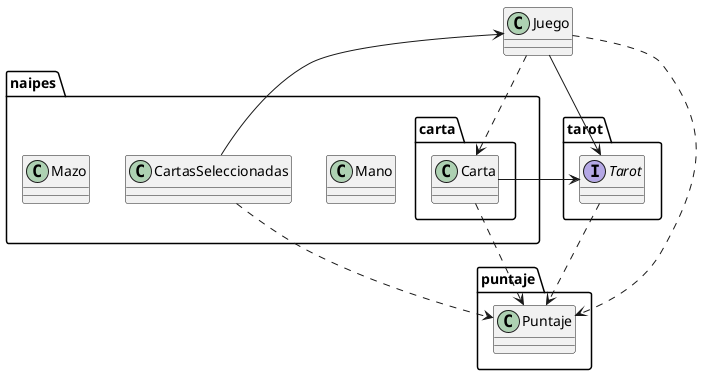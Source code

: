 @startuml

package puntaje {
        class Puntaje
}

package tarot {
        interface Tarot
}

package naipes {
        package carta {
            class Carta
        }
        class Mano
        class CartasSeleccionadas
        class Mazo
}

Tarot ..> Puntaje
CartasSeleccionadas --> Juego
CartasSeleccionadas ..> Puntaje
Juego --> Tarot
Juego ..> Puntaje
Juego ..> Carta
Carta ..> Puntaje
Carta -right-> Tarot

@enduml
